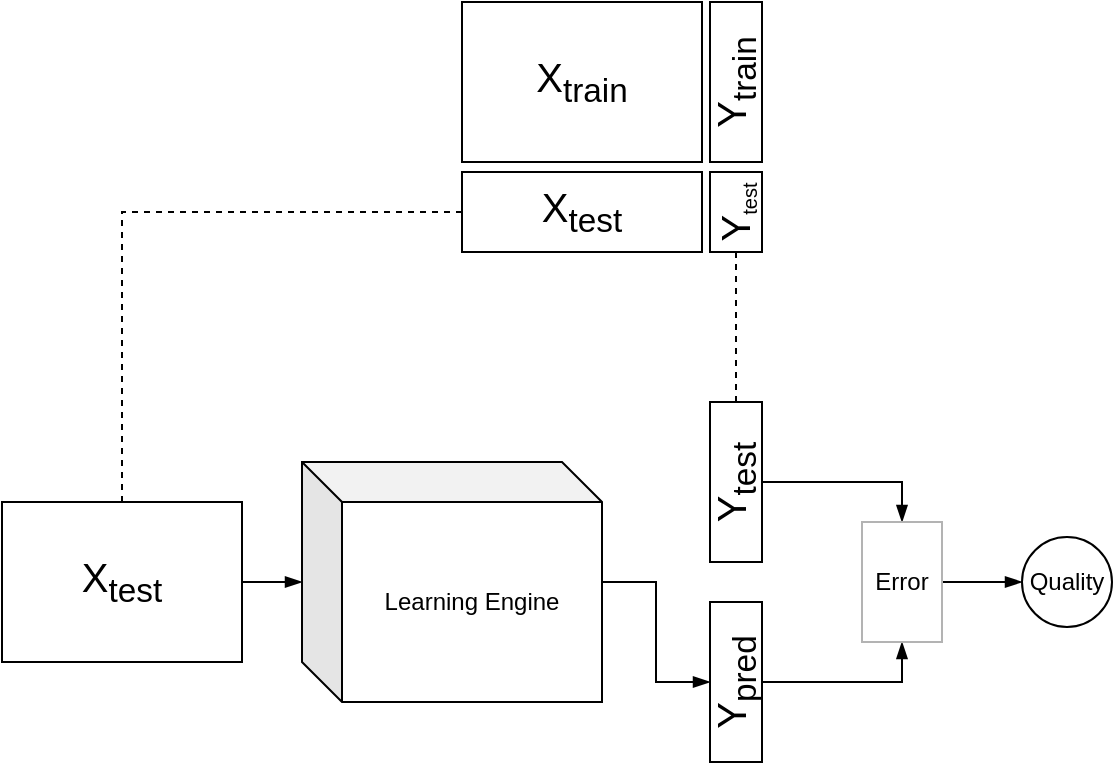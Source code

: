 <mxfile version="13.7.9" type="device"><diagram id="9SSrdFhEuj3plD46xJfP" name="Page-1"><mxGraphModel dx="1102" dy="816" grid="1" gridSize="10" guides="1" tooltips="1" connect="1" arrows="1" fold="1" page="1" pageScale="1" pageWidth="850" pageHeight="1100" math="0" shadow="0"><root><mxCell id="0"/><mxCell id="1" parent="0"/><mxCell id="sBQT7Fv1BZe7iSEnpic6-19" style="edgeStyle=orthogonalEdgeStyle;rounded=0;orthogonalLoop=1;jettySize=auto;html=1;exitX=0;exitY=0.5;exitDx=0;exitDy=0;entryX=0.5;entryY=0;entryDx=0;entryDy=0;endArrow=none;endFill=0;dashed=1;" parent="1" source="sBQT7Fv1BZe7iSEnpic6-3" target="sBQT7Fv1BZe7iSEnpic6-8" edge="1"><mxGeometry relative="1" as="geometry"/></mxCell><mxCell id="sBQT7Fv1BZe7iSEnpic6-2" value="&lt;font style=&quot;font-size: 20px&quot;&gt;X&lt;sub&gt;train&lt;/sub&gt;&lt;/font&gt;" style="rounded=0;whiteSpace=wrap;html=1;fillColor=none;" parent="1" vertex="1"><mxGeometry x="320" y="70" width="120" height="80" as="geometry"/></mxCell><mxCell id="sBQT7Fv1BZe7iSEnpic6-3" value="&lt;font style=&quot;font-size: 20px&quot;&gt;X&lt;sub&gt;test&lt;/sub&gt;&lt;/font&gt;" style="rounded=0;whiteSpace=wrap;html=1;fillColor=none;" parent="1" vertex="1"><mxGeometry x="320" y="155" width="120" height="40" as="geometry"/></mxCell><mxCell id="sBQT7Fv1BZe7iSEnpic6-4" value="&lt;font style=&quot;font-size: 20px&quot;&gt;Y&lt;sub&gt;train&lt;/sub&gt;&lt;/font&gt;" style="rounded=0;whiteSpace=wrap;html=1;horizontal=0;fillColor=none;" parent="1" vertex="1"><mxGeometry x="444" y="70" width="26" height="80" as="geometry"/></mxCell><mxCell id="sBQT7Fv1BZe7iSEnpic6-21" style="edgeStyle=orthogonalEdgeStyle;rounded=0;orthogonalLoop=1;jettySize=auto;html=1;exitX=0.5;exitY=1;exitDx=0;exitDy=0;entryX=0.5;entryY=0;entryDx=0;entryDy=0;dashed=1;endArrow=none;endFill=0;" parent="1" source="sBQT7Fv1BZe7iSEnpic6-5" target="sBQT7Fv1BZe7iSEnpic6-10" edge="1"><mxGeometry relative="1" as="geometry"/></mxCell><mxCell id="sBQT7Fv1BZe7iSEnpic6-5" value="&lt;font style=&quot;font-size: 20px&quot;&gt;Y&lt;/font&gt;&lt;sub&gt;test&lt;/sub&gt;" style="rounded=0;whiteSpace=wrap;html=1;horizontal=0;fillColor=none;" parent="1" vertex="1"><mxGeometry x="444" y="155" width="26" height="40" as="geometry"/></mxCell><mxCell id="sBQT7Fv1BZe7iSEnpic6-11" style="edgeStyle=orthogonalEdgeStyle;rounded=0;orthogonalLoop=1;jettySize=auto;html=1;entryX=0;entryY=0.5;entryDx=0;entryDy=0;endArrow=blockThin;endFill=1;" parent="1" source="sBQT7Fv1BZe7iSEnpic6-7" target="sBQT7Fv1BZe7iSEnpic6-9" edge="1"><mxGeometry relative="1" as="geometry"/></mxCell><mxCell id="sBQT7Fv1BZe7iSEnpic6-7" value="Learning Engine" style="shape=cube;whiteSpace=wrap;html=1;boundedLbl=1;backgroundOutline=1;darkOpacity=0.05;darkOpacity2=0.1;fillColor=none;" parent="1" vertex="1"><mxGeometry x="240" y="300" width="150" height="120" as="geometry"/></mxCell><mxCell id="sBQT7Fv1BZe7iSEnpic6-18" style="edgeStyle=orthogonalEdgeStyle;rounded=0;orthogonalLoop=1;jettySize=auto;html=1;endArrow=blockThin;endFill=1;" parent="1" source="sBQT7Fv1BZe7iSEnpic6-8" target="sBQT7Fv1BZe7iSEnpic6-7" edge="1"><mxGeometry relative="1" as="geometry"/></mxCell><mxCell id="sBQT7Fv1BZe7iSEnpic6-8" value="&lt;font style=&quot;font-size: 20px&quot;&gt;X&lt;sub&gt;test&lt;/sub&gt;&lt;/font&gt;" style="rounded=0;whiteSpace=wrap;html=1;fillColor=none;" parent="1" vertex="1"><mxGeometry x="90" y="320" width="120" height="80" as="geometry"/></mxCell><mxCell id="sBQT7Fv1BZe7iSEnpic6-14" style="edgeStyle=orthogonalEdgeStyle;rounded=0;orthogonalLoop=1;jettySize=auto;html=1;exitX=1;exitY=0.5;exitDx=0;exitDy=0;entryX=0.5;entryY=1;entryDx=0;entryDy=0;endArrow=blockThin;endFill=1;" parent="1" source="sBQT7Fv1BZe7iSEnpic6-9" target="sBQT7Fv1BZe7iSEnpic6-12" edge="1"><mxGeometry relative="1" as="geometry"/></mxCell><mxCell id="sBQT7Fv1BZe7iSEnpic6-9" value="&lt;font style=&quot;font-size: 20px&quot;&gt;Y&lt;sub&gt;pred&lt;/sub&gt;&lt;/font&gt;" style="rounded=0;whiteSpace=wrap;html=1;horizontal=0;fillColor=none;" parent="1" vertex="1"><mxGeometry x="444" y="370" width="26" height="80" as="geometry"/></mxCell><mxCell id="sBQT7Fv1BZe7iSEnpic6-13" style="edgeStyle=orthogonalEdgeStyle;rounded=0;orthogonalLoop=1;jettySize=auto;html=1;entryX=0.5;entryY=0;entryDx=0;entryDy=0;endArrow=blockThin;endFill=1;" parent="1" source="sBQT7Fv1BZe7iSEnpic6-10" target="sBQT7Fv1BZe7iSEnpic6-12" edge="1"><mxGeometry relative="1" as="geometry"/></mxCell><mxCell id="sBQT7Fv1BZe7iSEnpic6-10" value="&lt;font style=&quot;font-size: 20px&quot;&gt;Y&lt;sub&gt;test&lt;/sub&gt;&lt;/font&gt;" style="rounded=0;whiteSpace=wrap;html=1;horizontal=0;fillColor=none;" parent="1" vertex="1"><mxGeometry x="444" y="270" width="26" height="80" as="geometry"/></mxCell><mxCell id="sBQT7Fv1BZe7iSEnpic6-15" style="edgeStyle=orthogonalEdgeStyle;rounded=0;orthogonalLoop=1;jettySize=auto;html=1;endArrow=blockThin;endFill=1;" parent="1" source="sBQT7Fv1BZe7iSEnpic6-12" edge="1"><mxGeometry relative="1" as="geometry"><mxPoint x="600" y="360" as="targetPoint"/></mxGeometry></mxCell><mxCell id="sBQT7Fv1BZe7iSEnpic6-12" value="Error" style="rounded=0;whiteSpace=wrap;html=1;strokeColor=#B3B3B3;fillColor=none;" parent="1" vertex="1"><mxGeometry x="520" y="330" width="40" height="60" as="geometry"/></mxCell><mxCell id="sBQT7Fv1BZe7iSEnpic6-16" value="Quality" style="ellipse;whiteSpace=wrap;html=1;aspect=fixed;strokeColor=#000000;fillColor=none;" parent="1" vertex="1"><mxGeometry x="600" y="337.5" width="45" height="45" as="geometry"/></mxCell></root></mxGraphModel></diagram></mxfile>